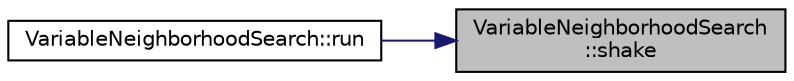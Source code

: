 digraph "VariableNeighborhoodSearch::shake"
{
 // LATEX_PDF_SIZE
  edge [fontname="Helvetica",fontsize="10",labelfontname="Helvetica",labelfontsize="10"];
  node [fontname="Helvetica",fontsize="10",shape=record];
  rankdir="RL";
  Node1 [label="VariableNeighborhoodSearch\l::shake",height=0.2,width=0.4,color="black", fillcolor="grey75", style="filled", fontcolor="black",tooltip="Esta es la función encargada de coger una solución aleatoria en un determinado entorno."];
  Node1 -> Node2 [dir="back",color="midnightblue",fontsize="10",style="solid",fontname="Helvetica"];
  Node2 [label="VariableNeighborhoodSearch::run",height=0.2,width=0.4,color="black", fillcolor="white", style="filled",URL="$class_variable_neighborhood_search.html#a9801bff3a36806d818d300010e0cd529",tooltip="Representa el método que va a realizar la ejecución del algorimo GVNS, para ello se va a partir de un..."];
}

